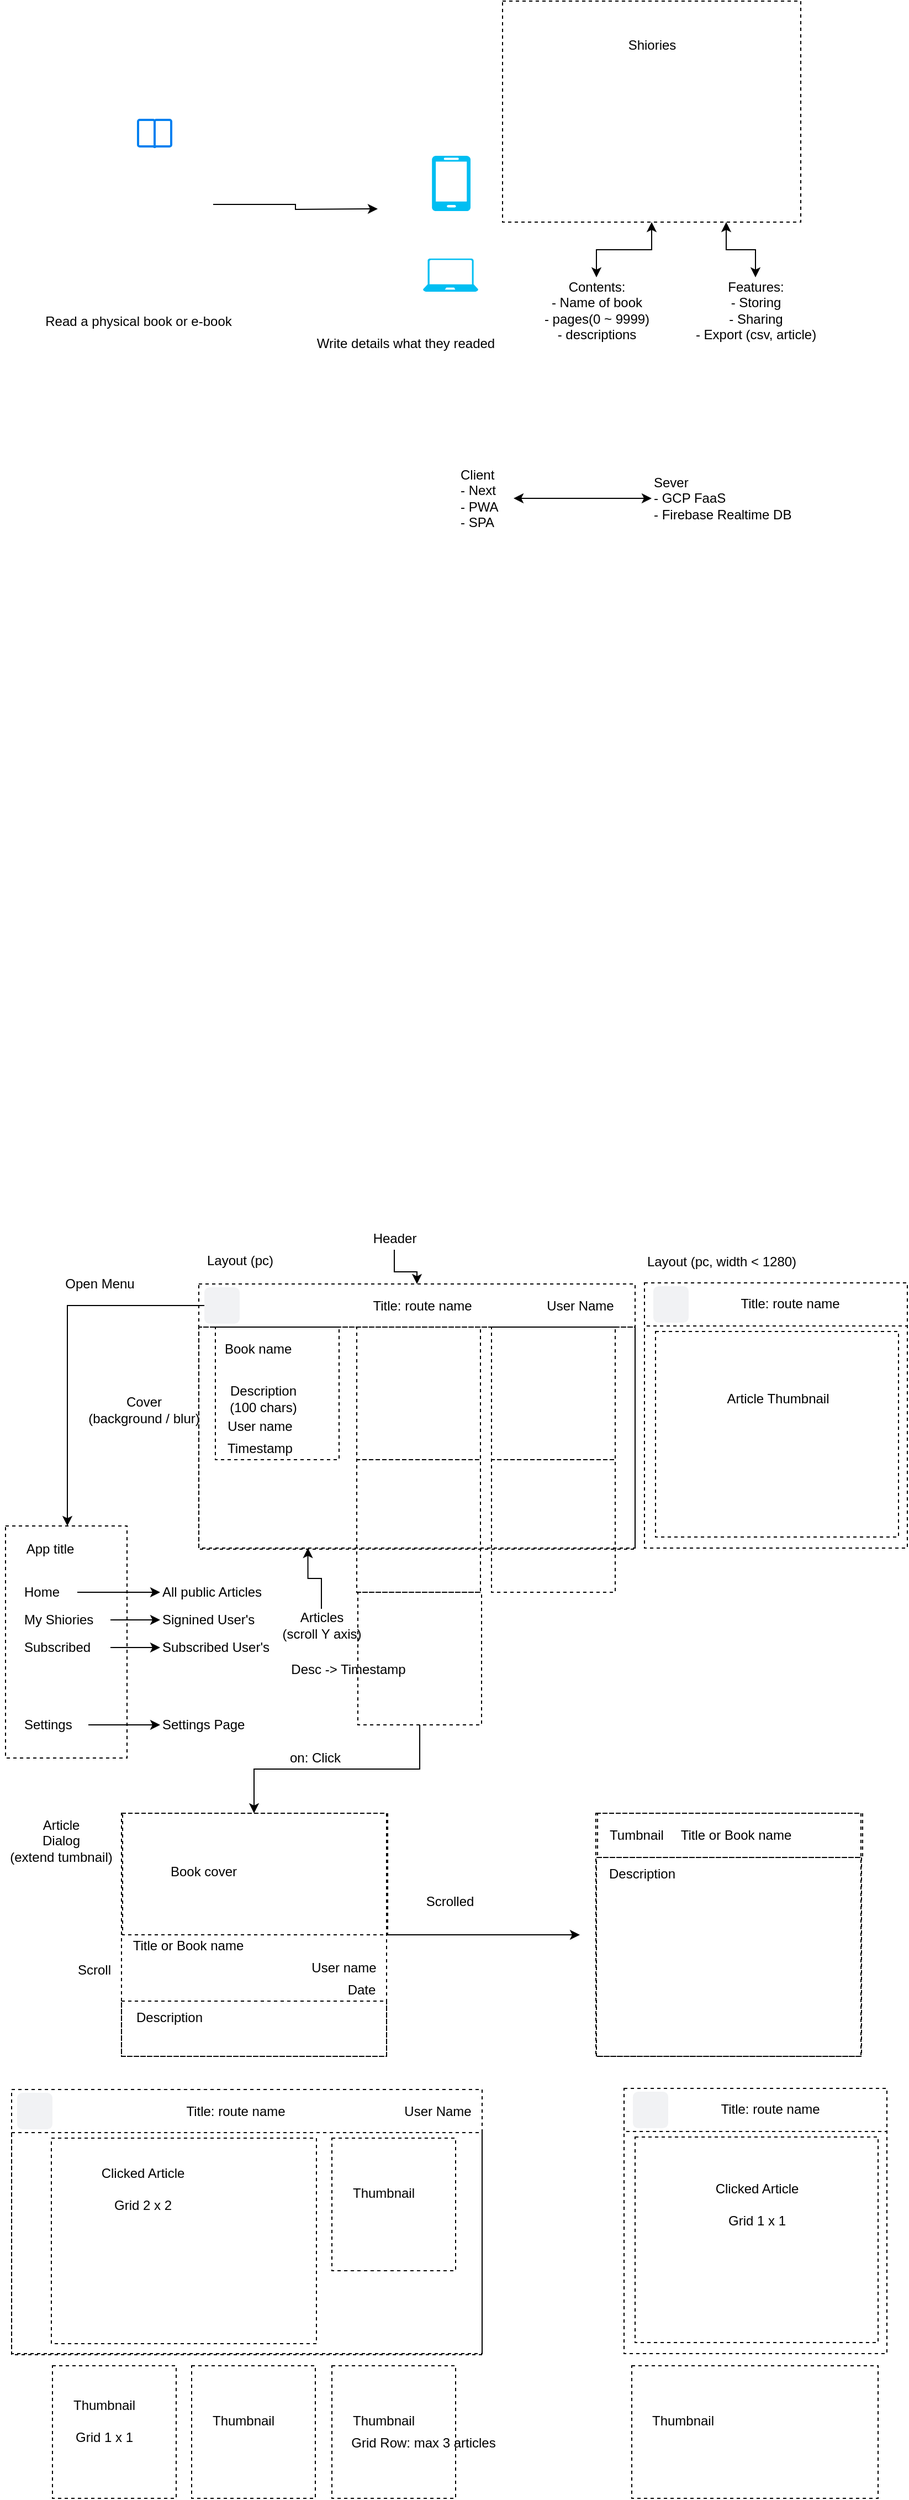 <mxfile version="12.3.9" type="device" pages="1"><diagram id="LQkuxb4kWdOoT01S96DT" name="Page-1"><mxGraphModel dx="988" dy="643" grid="1" gridSize="10" guides="1" tooltips="1" connect="1" arrows="1" fold="1" page="1" pageScale="1" pageWidth="827" pageHeight="1169" math="0" shadow="0"><root><mxCell id="0"/><mxCell id="1" parent="0"/><mxCell id="nf7mSpB3Maf9qHPxzLVQ-12" value="" style="whiteSpace=wrap;html=1;fillColor=none;dashed=1;" vertex="1" parent="1"><mxGeometry x="460" y="70" width="270" height="200" as="geometry"/></mxCell><mxCell id="nf7mSpB3Maf9qHPxzLVQ-4" value="" style="edgeStyle=orthogonalEdgeStyle;rounded=0;orthogonalLoop=1;jettySize=auto;html=1;entryX=-0.008;entryY=0.623;entryDx=0;entryDy=0;entryPerimeter=0;" edge="1" parent="1" source="nf7mSpB3Maf9qHPxzLVQ-1"><mxGeometry relative="1" as="geometry"><mxPoint x="347" y="258" as="targetPoint"/></mxGeometry></mxCell><mxCell id="nf7mSpB3Maf9qHPxzLVQ-1" value="" style="shape=image;html=1;verticalAlign=top;verticalLabelPosition=bottom;labelBackgroundColor=#ffffff;imageAspect=0;aspect=fixed;image=https://cdn4.iconfinder.com/data/icons/stick-figures-in-motion/100/stickfigure_27-128.png" vertex="1" parent="1"><mxGeometry x="70" y="190" width="128" height="128" as="geometry"/></mxCell><mxCell id="nf7mSpB3Maf9qHPxzLVQ-2" value="" style="html=1;verticalLabelPosition=bottom;align=center;labelBackgroundColor=#ffffff;verticalAlign=top;strokeWidth=2;strokeColor=#0080F0;shadow=0;dashed=0;shape=mxgraph.ios7.icons.book;" vertex="1" parent="1"><mxGeometry x="130" y="177.5" width="30" height="25.5" as="geometry"/></mxCell><mxCell id="nf7mSpB3Maf9qHPxzLVQ-6" value="Read a physical book or e-book" style="text;html=1;align=center;verticalAlign=middle;resizable=0;points=[];;autosize=1;" vertex="1" parent="1"><mxGeometry x="40" y="350" width="180" height="20" as="geometry"/></mxCell><mxCell id="nf7mSpB3Maf9qHPxzLVQ-7" value="" style="shape=image;html=1;verticalAlign=top;verticalLabelPosition=bottom;labelBackgroundColor=#ffffff;imageAspect=0;aspect=fixed;image=https://cdn3.iconfinder.com/data/icons/wpzoom-developer-icon-set/500/78-128.png" vertex="1" parent="1"><mxGeometry x="556" y="132" width="78" height="78" as="geometry"/></mxCell><mxCell id="nf7mSpB3Maf9qHPxzLVQ-8" value="" style="verticalLabelPosition=bottom;html=1;verticalAlign=top;align=center;strokeColor=none;fillColor=#00BEF2;shape=mxgraph.azure.mobile;pointerEvents=1;" vertex="1" parent="1"><mxGeometry x="396" y="210" width="35" height="50" as="geometry"/></mxCell><mxCell id="nf7mSpB3Maf9qHPxzLVQ-9" value="" style="verticalLabelPosition=bottom;html=1;verticalAlign=top;align=center;strokeColor=none;fillColor=#00BEF2;shape=mxgraph.azure.laptop;pointerEvents=1;" vertex="1" parent="1"><mxGeometry x="388" y="303" width="50" height="30" as="geometry"/></mxCell><mxCell id="nf7mSpB3Maf9qHPxzLVQ-10" value="Shiories" style="text;html=1;align=center;verticalAlign=middle;resizable=0;points=[];;autosize=1;" vertex="1" parent="1"><mxGeometry x="565" y="100" width="60" height="20" as="geometry"/></mxCell><mxCell id="nf7mSpB3Maf9qHPxzLVQ-11" value="Write details what they readed" style="text;html=1;align=center;verticalAlign=middle;resizable=0;points=[];;autosize=1;" vertex="1" parent="1"><mxGeometry x="282" y="370" width="180" height="20" as="geometry"/></mxCell><mxCell id="nf7mSpB3Maf9qHPxzLVQ-15" value="" style="edgeStyle=orthogonalEdgeStyle;rounded=0;orthogonalLoop=1;jettySize=auto;html=1;startArrow=classic;startFill=1;" edge="1" parent="1" source="nf7mSpB3Maf9qHPxzLVQ-14" target="nf7mSpB3Maf9qHPxzLVQ-12"><mxGeometry relative="1" as="geometry"/></mxCell><mxCell id="nf7mSpB3Maf9qHPxzLVQ-14" value="Contents:&lt;br&gt;- Name of book&lt;br&gt;- pages(0 ~ 9999)&lt;br&gt;- descriptions" style="text;html=1;align=center;verticalAlign=middle;resizable=0;points=[];;autosize=1;" vertex="1" parent="1"><mxGeometry x="490" y="320" width="110" height="60" as="geometry"/></mxCell><mxCell id="nf7mSpB3Maf9qHPxzLVQ-16" value="" style="edgeStyle=orthogonalEdgeStyle;rounded=0;orthogonalLoop=1;jettySize=auto;html=1;startArrow=classic;startFill=1;entryX=0.75;entryY=1;entryDx=0;entryDy=0;" edge="1" parent="1" source="nf7mSpB3Maf9qHPxzLVQ-17" target="nf7mSpB3Maf9qHPxzLVQ-12"><mxGeometry relative="1" as="geometry"><mxPoint x="605" y="280" as="targetPoint"/></mxGeometry></mxCell><mxCell id="nf7mSpB3Maf9qHPxzLVQ-17" value="Features:&lt;br&gt;- Storing&lt;br&gt;- Sharing&lt;br&gt;- Export (csv, article)" style="text;html=1;align=center;verticalAlign=middle;resizable=0;points=[];;autosize=1;" vertex="1" parent="1"><mxGeometry x="629" y="320" width="120" height="60" as="geometry"/></mxCell><mxCell id="nf7mSpB3Maf9qHPxzLVQ-20" value="" style="edgeStyle=orthogonalEdgeStyle;rounded=0;orthogonalLoop=1;jettySize=auto;html=1;startArrow=classic;startFill=1;" edge="1" parent="1" source="nf7mSpB3Maf9qHPxzLVQ-18" target="nf7mSpB3Maf9qHPxzLVQ-19"><mxGeometry relative="1" as="geometry"/></mxCell><mxCell id="nf7mSpB3Maf9qHPxzLVQ-18" value="Client&lt;br&gt;- Next&lt;br&gt;- PWA&lt;br&gt;- SPA" style="text;html=1;align=left;verticalAlign=middle;resizable=0;points=[];;autosize=1;" vertex="1" parent="1"><mxGeometry x="420" y="490" width="50" height="60" as="geometry"/></mxCell><mxCell id="nf7mSpB3Maf9qHPxzLVQ-19" value="Sever&lt;br&gt;- GCP FaaS&lt;br&gt;- Firebase Realtime DB" style="text;html=1;align=left;verticalAlign=middle;resizable=0;points=[];;autosize=1;" vertex="1" parent="1"><mxGeometry x="595" y="495" width="140" height="50" as="geometry"/></mxCell><mxCell id="nf7mSpB3Maf9qHPxzLVQ-21" value="" style="whiteSpace=wrap;html=1;dashed=1;fillColor=none;align=left;" vertex="1" parent="1"><mxGeometry x="185" y="1231" width="395" height="240" as="geometry"/></mxCell><mxCell id="nf7mSpB3Maf9qHPxzLVQ-22" value="Layout (pc)" style="text;html=1;align=center;verticalAlign=middle;resizable=0;points=[];;autosize=1;" vertex="1" parent="1"><mxGeometry x="182" y="1200" width="80" height="20" as="geometry"/></mxCell><mxCell id="nf7mSpB3Maf9qHPxzLVQ-25" value="" style="whiteSpace=wrap;html=1;dashed=1;fillColor=none;align=left;" vertex="1" parent="1"><mxGeometry x="185" y="1231" width="395" height="39" as="geometry"/></mxCell><mxCell id="nf7mSpB3Maf9qHPxzLVQ-28" value="" style="edgeStyle=orthogonalEdgeStyle;rounded=0;orthogonalLoop=1;jettySize=auto;html=1;startArrow=none;startFill=0;" edge="1" parent="1" source="nf7mSpB3Maf9qHPxzLVQ-26" target="nf7mSpB3Maf9qHPxzLVQ-25"><mxGeometry relative="1" as="geometry"/></mxCell><mxCell id="nf7mSpB3Maf9qHPxzLVQ-26" value="Header" style="text;html=1;align=center;verticalAlign=middle;resizable=0;points=[];;autosize=1;" vertex="1" parent="1"><mxGeometry x="337" y="1180" width="50" height="20" as="geometry"/></mxCell><mxCell id="nf7mSpB3Maf9qHPxzLVQ-27" value="" style="whiteSpace=wrap;html=1;dashed=1;fillColor=none;align=left;" vertex="1" parent="1"><mxGeometry x="185" y="1270" width="395" height="200" as="geometry"/></mxCell><mxCell id="nf7mSpB3Maf9qHPxzLVQ-31" value="" style="edgeStyle=orthogonalEdgeStyle;rounded=0;orthogonalLoop=1;jettySize=auto;html=1;startArrow=none;startFill=0;entryX=0.25;entryY=1;entryDx=0;entryDy=0;" edge="1" parent="1" source="nf7mSpB3Maf9qHPxzLVQ-29" target="nf7mSpB3Maf9qHPxzLVQ-27"><mxGeometry relative="1" as="geometry"><mxPoint x="290" y="1520" as="targetPoint"/></mxGeometry></mxCell><mxCell id="nf7mSpB3Maf9qHPxzLVQ-29" value="Articles&lt;br&gt;(scroll Y axis)" style="text;html=1;align=center;verticalAlign=middle;resizable=0;points=[];;autosize=1;" vertex="1" parent="1"><mxGeometry x="251" y="1525" width="90" height="30" as="geometry"/></mxCell><mxCell id="nf7mSpB3Maf9qHPxzLVQ-32" value="" style="whiteSpace=wrap;html=1;dashed=1;fillColor=none;align=left;" vertex="1" parent="1"><mxGeometry x="200" y="1270" width="112" height="120" as="geometry"/></mxCell><mxCell id="nf7mSpB3Maf9qHPxzLVQ-41" value="" style="edgeStyle=orthogonalEdgeStyle;rounded=0;orthogonalLoop=1;jettySize=auto;html=1;startArrow=none;startFill=0;" edge="1" parent="1" source="nf7mSpB3Maf9qHPxzLVQ-34" target="nf7mSpB3Maf9qHPxzLVQ-40"><mxGeometry relative="1" as="geometry"/></mxCell><mxCell id="nf7mSpB3Maf9qHPxzLVQ-34" value="" style="whiteSpace=wrap;html=1;dashed=1;fillColor=none;align=left;" vertex="1" parent="1"><mxGeometry x="329" y="1510" width="112" height="120" as="geometry"/></mxCell><mxCell id="nf7mSpB3Maf9qHPxzLVQ-101" value="" style="edgeStyle=orthogonalEdgeStyle;rounded=0;orthogonalLoop=1;jettySize=auto;html=1;startArrow=none;startFill=0;" edge="1" parent="1" source="nf7mSpB3Maf9qHPxzLVQ-40"><mxGeometry relative="1" as="geometry"><mxPoint x="530" y="1820" as="targetPoint"/></mxGeometry></mxCell><mxCell id="nf7mSpB3Maf9qHPxzLVQ-40" value="" style="whiteSpace=wrap;html=1;dashed=1;fillColor=none;align=left;" vertex="1" parent="1"><mxGeometry x="115" y="1710" width="240" height="220" as="geometry"/></mxCell><mxCell id="nf7mSpB3Maf9qHPxzLVQ-35" value="" style="whiteSpace=wrap;html=1;dashed=1;fillColor=none;align=left;" vertex="1" parent="1"><mxGeometry x="328" y="1270" width="112" height="120" as="geometry"/></mxCell><mxCell id="nf7mSpB3Maf9qHPxzLVQ-36" value="" style="whiteSpace=wrap;html=1;dashed=1;fillColor=none;align=left;" vertex="1" parent="1"><mxGeometry x="328" y="1390" width="112" height="120" as="geometry"/></mxCell><mxCell id="nf7mSpB3Maf9qHPxzLVQ-37" value="" style="whiteSpace=wrap;html=1;dashed=1;fillColor=none;align=left;" vertex="1" parent="1"><mxGeometry x="450" y="1270" width="112" height="120" as="geometry"/></mxCell><mxCell id="nf7mSpB3Maf9qHPxzLVQ-38" value="" style="whiteSpace=wrap;html=1;dashed=1;fillColor=none;align=left;" vertex="1" parent="1"><mxGeometry x="450" y="1390" width="112" height="120" as="geometry"/></mxCell><mxCell id="nf7mSpB3Maf9qHPxzLVQ-42" value="on: Click" style="text;html=1;align=center;verticalAlign=middle;resizable=0;points=[];;autosize=1;" vertex="1" parent="1"><mxGeometry x="260" y="1650" width="60" height="20" as="geometry"/></mxCell><mxCell id="nf7mSpB3Maf9qHPxzLVQ-43" value="Article&lt;br&gt;Dialog&lt;br&gt;(extend tumbnail)" style="text;html=1;align=center;verticalAlign=middle;resizable=0;points=[];;autosize=1;" vertex="1" parent="1"><mxGeometry x="5" y="1710" width="110" height="50" as="geometry"/></mxCell><mxCell id="nf7mSpB3Maf9qHPxzLVQ-44" value="Book name&amp;nbsp;" style="text;html=1;align=center;verticalAlign=middle;resizable=0;points=[];;autosize=1;" vertex="1" parent="1"><mxGeometry x="200" y="1280" width="80" height="20" as="geometry"/></mxCell><mxCell id="nf7mSpB3Maf9qHPxzLVQ-45" value="Cover&lt;br&gt;(background / blur)" style="text;html=1;align=center;verticalAlign=middle;resizable=0;points=[];;autosize=1;" vertex="1" parent="1"><mxGeometry x="75" y="1330" width="120" height="30" as="geometry"/></mxCell><mxCell id="nf7mSpB3Maf9qHPxzLVQ-46" value="User name" style="text;html=1;align=center;verticalAlign=middle;resizable=0;points=[];;autosize=1;" vertex="1" parent="1"><mxGeometry x="205" y="1350" width="70" height="20" as="geometry"/></mxCell><mxCell id="nf7mSpB3Maf9qHPxzLVQ-48" value="Timestamp" style="text;html=1;align=center;verticalAlign=middle;resizable=0;points=[];;autosize=1;" vertex="1" parent="1"><mxGeometry x="205" y="1370" width="70" height="20" as="geometry"/></mxCell><mxCell id="nf7mSpB3Maf9qHPxzLVQ-49" value="Desc -&amp;gt; Timestamp" style="text;html=1;align=center;verticalAlign=middle;resizable=0;points=[];;autosize=1;" vertex="1" parent="1"><mxGeometry x="260" y="1570" width="120" height="20" as="geometry"/></mxCell><mxCell id="nf7mSpB3Maf9qHPxzLVQ-51" value="Description&lt;br&gt;(100 chars)" style="text;html=1;align=center;verticalAlign=middle;resizable=0;points=[];;autosize=1;" vertex="1" parent="1"><mxGeometry x="203" y="1320" width="80" height="30" as="geometry"/></mxCell><mxCell id="nf7mSpB3Maf9qHPxzLVQ-53" value="" style="whiteSpace=wrap;html=1;dashed=1;fillColor=none;align=left;" vertex="1" parent="1"><mxGeometry x="116" y="1710" width="240" height="110" as="geometry"/></mxCell><mxCell id="nf7mSpB3Maf9qHPxzLVQ-54" value="Title or Book name" style="text;html=1;align=center;verticalAlign=middle;resizable=0;points=[];;autosize=1;" vertex="1" parent="1"><mxGeometry x="115" y="1820" width="120" height="20" as="geometry"/></mxCell><mxCell id="nf7mSpB3Maf9qHPxzLVQ-68" value="" style="group" vertex="1" connectable="0" parent="1"><mxGeometry x="190" y="1234" width="32" height="33" as="geometry"/></mxCell><mxCell id="nf7mSpB3Maf9qHPxzLVQ-62" value="" style="rounded=1;align=left;fillColor=#F1F2F4;strokeColor=none;html=1;fontColor=#596780;fontSize=12;spacingLeft=26;dashed=1;" vertex="1" parent="nf7mSpB3Maf9qHPxzLVQ-68"><mxGeometry width="32" height="33" as="geometry"/></mxCell><mxCell id="nf7mSpB3Maf9qHPxzLVQ-65" value="" style="shape=image;html=1;verticalAlign=top;verticalLabelPosition=bottom;labelBackgroundColor=#ffffff;imageAspect=0;aspect=fixed;image=https://cdn0.iconfinder.com/data/icons/heroicons-ui/24/icon-menu-128.png;dashed=1;fillColor=none;align=left;" vertex="1" parent="nf7mSpB3Maf9qHPxzLVQ-68"><mxGeometry x="2.5" y="3" width="27" height="27" as="geometry"/></mxCell><mxCell id="nf7mSpB3Maf9qHPxzLVQ-69" value="User Name" style="text;html=1;align=center;verticalAlign=middle;resizable=0;points=[];;autosize=1;" vertex="1" parent="1"><mxGeometry x="490" y="1240.5" width="80" height="20" as="geometry"/></mxCell><mxCell id="nf7mSpB3Maf9qHPxzLVQ-71" value="Title: route name" style="text;html=1;align=center;verticalAlign=middle;resizable=0;points=[];;autosize=1;" vertex="1" parent="1"><mxGeometry x="332" y="1240.5" width="110" height="20" as="geometry"/></mxCell><mxCell id="nf7mSpB3Maf9qHPxzLVQ-73" value="Open Menu" style="text;html=1;align=center;verticalAlign=middle;resizable=0;points=[];;autosize=1;" vertex="1" parent="1"><mxGeometry x="55" y="1221" width="80" height="20" as="geometry"/></mxCell><mxCell id="nf7mSpB3Maf9qHPxzLVQ-77" value="" style="whiteSpace=wrap;html=1;dashed=1;fillColor=none;align=left;" vertex="1" parent="1"><mxGeometry x="10" y="1450" width="110" height="210" as="geometry"/></mxCell><mxCell id="nf7mSpB3Maf9qHPxzLVQ-78" value="" style="edgeStyle=orthogonalEdgeStyle;rounded=0;orthogonalLoop=1;jettySize=auto;html=1;startArrow=none;startFill=0;exitX=0;exitY=0.5;exitDx=0;exitDy=0;" edge="1" parent="1" source="nf7mSpB3Maf9qHPxzLVQ-62" target="nf7mSpB3Maf9qHPxzLVQ-77"><mxGeometry relative="1" as="geometry"><mxPoint x="122" y="1260.333" as="sourcePoint"/><mxPoint x="190.333" y="1230" as="targetPoint"/><Array as="points"><mxPoint x="66" y="1250"/></Array></mxGeometry></mxCell><mxCell id="nf7mSpB3Maf9qHPxzLVQ-79" value="App title" style="text;html=1;align=center;verticalAlign=middle;resizable=0;points=[];;autosize=1;" vertex="1" parent="1"><mxGeometry x="20" y="1461" width="60" height="20" as="geometry"/></mxCell><mxCell id="nf7mSpB3Maf9qHPxzLVQ-113" value="" style="edgeStyle=orthogonalEdgeStyle;rounded=0;orthogonalLoop=1;jettySize=auto;html=1;startArrow=none;startFill=0;" edge="1" parent="1" source="nf7mSpB3Maf9qHPxzLVQ-80" target="nf7mSpB3Maf9qHPxzLVQ-112"><mxGeometry relative="1" as="geometry"/></mxCell><mxCell id="nf7mSpB3Maf9qHPxzLVQ-80" value="Home" style="text;html=1;align=left;verticalAlign=middle;resizable=0;points=[];;autosize=1;" vertex="1" parent="1"><mxGeometry x="25" y="1500" width="50" height="20" as="geometry"/></mxCell><mxCell id="nf7mSpB3Maf9qHPxzLVQ-112" value="All public Articles" style="text;html=1;align=left;verticalAlign=middle;resizable=0;points=[];;autosize=1;" vertex="1" parent="1"><mxGeometry x="150" y="1500" width="110" height="20" as="geometry"/></mxCell><mxCell id="nf7mSpB3Maf9qHPxzLVQ-84" value="Book cover" style="text;html=1;align=center;verticalAlign=middle;resizable=0;points=[];;autosize=1;" vertex="1" parent="1"><mxGeometry x="149" y="1753" width="80" height="20" as="geometry"/></mxCell><mxCell id="nf7mSpB3Maf9qHPxzLVQ-85" value="User name" style="text;html=1;align=center;verticalAlign=middle;resizable=0;points=[];;autosize=1;" vertex="1" parent="1"><mxGeometry x="281" y="1840" width="70" height="20" as="geometry"/></mxCell><mxCell id="nf7mSpB3Maf9qHPxzLVQ-86" value="Date" style="text;html=1;align=center;verticalAlign=middle;resizable=0;points=[];;autosize=1;" vertex="1" parent="1"><mxGeometry x="312" y="1860" width="40" height="20" as="geometry"/></mxCell><mxCell id="nf7mSpB3Maf9qHPxzLVQ-88" value="" style="whiteSpace=wrap;html=1;dashed=1;fillColor=none;align=left;" vertex="1" parent="1"><mxGeometry x="115" y="1880" width="240" height="50" as="geometry"/></mxCell><mxCell id="nf7mSpB3Maf9qHPxzLVQ-89" value="Scroll" style="text;html=1;align=center;verticalAlign=middle;resizable=0;points=[];;autosize=1;" vertex="1" parent="1"><mxGeometry x="65" y="1842" width="50" height="20" as="geometry"/></mxCell><mxCell id="nf7mSpB3Maf9qHPxzLVQ-90" value="Description" style="text;html=1;align=center;verticalAlign=middle;resizable=0;points=[];;autosize=1;" vertex="1" parent="1"><mxGeometry x="118" y="1885" width="80" height="20" as="geometry"/></mxCell><mxCell id="nf7mSpB3Maf9qHPxzLVQ-91" value="" style="whiteSpace=wrap;html=1;dashed=1;fillColor=none;align=left;" vertex="1" parent="1"><mxGeometry x="544.5" y="1710" width="240" height="220" as="geometry"/></mxCell><mxCell id="nf7mSpB3Maf9qHPxzLVQ-92" value="" style="whiteSpace=wrap;html=1;dashed=1;fillColor=none;align=left;" vertex="1" parent="1"><mxGeometry x="546" y="1710" width="240" height="40" as="geometry"/></mxCell><mxCell id="nf7mSpB3Maf9qHPxzLVQ-93" value="Title or Book name" style="text;html=1;align=center;verticalAlign=middle;resizable=0;points=[];;autosize=1;" vertex="1" parent="1"><mxGeometry x="611" y="1720" width="120" height="20" as="geometry"/></mxCell><mxCell id="nf7mSpB3Maf9qHPxzLVQ-94" value="Tumbnail" style="text;html=1;align=center;verticalAlign=middle;resizable=0;points=[];;autosize=1;" vertex="1" parent="1"><mxGeometry x="551" y="1720" width="60" height="20" as="geometry"/></mxCell><mxCell id="nf7mSpB3Maf9qHPxzLVQ-97" value="" style="whiteSpace=wrap;html=1;dashed=1;fillColor=none;align=left;" vertex="1" parent="1"><mxGeometry x="545" y="1750" width="240" height="180" as="geometry"/></mxCell><mxCell id="nf7mSpB3Maf9qHPxzLVQ-98" value="Description" style="text;html=1;align=center;verticalAlign=middle;resizable=0;points=[];;autosize=1;" vertex="1" parent="1"><mxGeometry x="546" y="1755" width="80" height="20" as="geometry"/></mxCell><mxCell id="nf7mSpB3Maf9qHPxzLVQ-99" value="Scrolled" style="text;html=1;align=center;verticalAlign=middle;resizable=0;points=[];;autosize=1;" vertex="1" parent="1"><mxGeometry x="382" y="1780" width="60" height="20" as="geometry"/></mxCell><mxCell id="nf7mSpB3Maf9qHPxzLVQ-102" value="" style="shape=image;html=1;verticalAlign=top;verticalLabelPosition=bottom;labelBackgroundColor=#ffffff;imageAspect=0;aspect=fixed;image=https://cdn3.iconfinder.com/data/icons/eightyshades/512/18_Close-128.png;dashed=1;fillColor=none;align=left;" vertex="1" parent="1"><mxGeometry x="327" y="1712" width="28" height="28" as="geometry"/></mxCell><mxCell id="nf7mSpB3Maf9qHPxzLVQ-103" value="" style="shape=image;html=1;verticalAlign=top;verticalLabelPosition=bottom;labelBackgroundColor=#ffffff;imageAspect=0;aspect=fixed;image=https://cdn3.iconfinder.com/data/icons/eightyshades/512/18_Close-128.png;dashed=1;fillColor=none;align=left;" vertex="1" parent="1"><mxGeometry x="756.5" y="1712" width="28" height="28" as="geometry"/></mxCell><mxCell id="nf7mSpB3Maf9qHPxzLVQ-117" value="" style="edgeStyle=orthogonalEdgeStyle;rounded=0;orthogonalLoop=1;jettySize=auto;html=1;startArrow=none;startFill=0;" edge="1" parent="1" source="nf7mSpB3Maf9qHPxzLVQ-104" target="nf7mSpB3Maf9qHPxzLVQ-116"><mxGeometry relative="1" as="geometry"/></mxCell><mxCell id="nf7mSpB3Maf9qHPxzLVQ-104" value="Subscribed" style="text;html=1;align=left;verticalAlign=middle;resizable=0;points=[];;autosize=1;" vertex="1" parent="1"><mxGeometry x="25" y="1550" width="80" height="20" as="geometry"/></mxCell><mxCell id="nf7mSpB3Maf9qHPxzLVQ-116" value="Subscribed User's" style="text;html=1;align=left;verticalAlign=middle;resizable=0;points=[];;autosize=1;" vertex="1" parent="1"><mxGeometry x="150" y="1550" width="110" height="20" as="geometry"/></mxCell><mxCell id="nf7mSpB3Maf9qHPxzLVQ-115" value="" style="edgeStyle=orthogonalEdgeStyle;rounded=0;orthogonalLoop=1;jettySize=auto;html=1;startArrow=none;startFill=0;" edge="1" parent="1" source="nf7mSpB3Maf9qHPxzLVQ-106" target="nf7mSpB3Maf9qHPxzLVQ-114"><mxGeometry relative="1" as="geometry"/></mxCell><mxCell id="nf7mSpB3Maf9qHPxzLVQ-106" value="My Shiories" style="text;html=1;align=left;verticalAlign=middle;resizable=0;points=[];;autosize=1;" vertex="1" parent="1"><mxGeometry x="25" y="1525" width="80" height="20" as="geometry"/></mxCell><mxCell id="nf7mSpB3Maf9qHPxzLVQ-114" value="Signined User's" style="text;html=1;align=left;verticalAlign=middle;resizable=0;points=[];;autosize=1;" vertex="1" parent="1"><mxGeometry x="150" y="1525" width="100" height="20" as="geometry"/></mxCell><mxCell id="nf7mSpB3Maf9qHPxzLVQ-109" value="" style="shape=image;html=1;verticalAlign=top;verticalLabelPosition=bottom;labelBackgroundColor=#ffffff;imageAspect=0;aspect=fixed;image=https://cdn0.iconfinder.com/data/icons/heroicons-ui/24/icon-search-128.png;dashed=1;fillColor=none;align=left;" vertex="1" parent="1"><mxGeometry x="457" y="1240.5" width="26" height="26" as="geometry"/></mxCell><mxCell id="nf7mSpB3Maf9qHPxzLVQ-121" value="" style="edgeStyle=orthogonalEdgeStyle;rounded=0;orthogonalLoop=1;jettySize=auto;html=1;startArrow=none;startFill=0;" edge="1" parent="1" source="nf7mSpB3Maf9qHPxzLVQ-110" target="nf7mSpB3Maf9qHPxzLVQ-120"><mxGeometry relative="1" as="geometry"/></mxCell><mxCell id="nf7mSpB3Maf9qHPxzLVQ-110" value="Settings" style="text;html=1;align=left;verticalAlign=middle;resizable=0;points=[];;autosize=1;" vertex="1" parent="1"><mxGeometry x="25" y="1620" width="60" height="20" as="geometry"/></mxCell><mxCell id="nf7mSpB3Maf9qHPxzLVQ-120" value="Settings Page" style="text;html=1;align=left;verticalAlign=middle;resizable=0;points=[];;autosize=1;" vertex="1" parent="1"><mxGeometry x="150" y="1620" width="90" height="20" as="geometry"/></mxCell><mxCell id="nf7mSpB3Maf9qHPxzLVQ-122" value="" style="whiteSpace=wrap;html=1;dashed=1;fillColor=none;align=left;" vertex="1" parent="1"><mxGeometry x="15.5" y="1960" width="426" height="240" as="geometry"/></mxCell><mxCell id="nf7mSpB3Maf9qHPxzLVQ-123" value="" style="whiteSpace=wrap;html=1;dashed=1;fillColor=none;align=left;" vertex="1" parent="1"><mxGeometry x="15.5" y="1960" width="426" height="39" as="geometry"/></mxCell><mxCell id="nf7mSpB3Maf9qHPxzLVQ-124" value="" style="whiteSpace=wrap;html=1;dashed=1;fillColor=none;align=left;" vertex="1" parent="1"><mxGeometry x="15.5" y="1999" width="426" height="200" as="geometry"/></mxCell><mxCell id="nf7mSpB3Maf9qHPxzLVQ-125" value="" style="whiteSpace=wrap;html=1;dashed=1;fillColor=none;align=left;" vertex="1" parent="1"><mxGeometry x="52.5" y="2210" width="112" height="120" as="geometry"/></mxCell><mxCell id="nf7mSpB3Maf9qHPxzLVQ-126" value="" style="whiteSpace=wrap;html=1;dashed=1;fillColor=none;align=left;" vertex="1" parent="1"><mxGeometry x="51.5" y="2004" width="240" height="186" as="geometry"/></mxCell><mxCell id="nf7mSpB3Maf9qHPxzLVQ-132" value="" style="group" vertex="1" connectable="0" parent="1"><mxGeometry x="20.5" y="1963" width="32" height="33" as="geometry"/></mxCell><mxCell id="nf7mSpB3Maf9qHPxzLVQ-133" value="" style="rounded=1;align=left;fillColor=#F1F2F4;strokeColor=none;html=1;fontColor=#596780;fontSize=12;spacingLeft=26;dashed=1;" vertex="1" parent="nf7mSpB3Maf9qHPxzLVQ-132"><mxGeometry width="32" height="33" as="geometry"/></mxCell><mxCell id="nf7mSpB3Maf9qHPxzLVQ-134" value="" style="shape=image;html=1;verticalAlign=top;verticalLabelPosition=bottom;labelBackgroundColor=#ffffff;imageAspect=0;aspect=fixed;image=https://cdn0.iconfinder.com/data/icons/heroicons-ui/24/icon-menu-128.png;dashed=1;fillColor=none;align=left;" vertex="1" parent="nf7mSpB3Maf9qHPxzLVQ-132"><mxGeometry x="2.5" y="3" width="27" height="27" as="geometry"/></mxCell><mxCell id="nf7mSpB3Maf9qHPxzLVQ-135" value="User Name" style="text;html=1;align=center;verticalAlign=middle;resizable=0;points=[];;autosize=1;" vertex="1" parent="1"><mxGeometry x="360.5" y="1969.5" width="80" height="20" as="geometry"/></mxCell><mxCell id="nf7mSpB3Maf9qHPxzLVQ-136" value="Title: route name" style="text;html=1;align=center;verticalAlign=middle;resizable=0;points=[];;autosize=1;" vertex="1" parent="1"><mxGeometry x="162.5" y="1969.5" width="110" height="20" as="geometry"/></mxCell><mxCell id="nf7mSpB3Maf9qHPxzLVQ-137" value="" style="shape=image;html=1;verticalAlign=top;verticalLabelPosition=bottom;labelBackgroundColor=#ffffff;imageAspect=0;aspect=fixed;image=https://cdn0.iconfinder.com/data/icons/heroicons-ui/24/icon-search-128.png;dashed=1;fillColor=none;align=left;" vertex="1" parent="1"><mxGeometry x="327.5" y="1969.5" width="26" height="26" as="geometry"/></mxCell><mxCell id="nf7mSpB3Maf9qHPxzLVQ-138" value="Thumbnail&lt;br&gt;&lt;br&gt;Grid 1 x 1" style="text;html=1;align=center;verticalAlign=middle;resizable=0;points=[];;autosize=1;" vertex="1" parent="1"><mxGeometry x="63.5" y="2235" width="70" height="50" as="geometry"/></mxCell><mxCell id="nf7mSpB3Maf9qHPxzLVQ-139" value="" style="whiteSpace=wrap;html=1;dashed=1;fillColor=none;align=left;" vertex="1" parent="1"><mxGeometry x="178.5" y="2210" width="112" height="120" as="geometry"/></mxCell><mxCell id="nf7mSpB3Maf9qHPxzLVQ-140" value="Thumbnail" style="text;html=1;align=center;verticalAlign=middle;resizable=0;points=[];;autosize=1;" vertex="1" parent="1"><mxGeometry x="189.5" y="2250" width="70" height="20" as="geometry"/></mxCell><mxCell id="nf7mSpB3Maf9qHPxzLVQ-141" value="" style="whiteSpace=wrap;html=1;dashed=1;fillColor=none;align=left;" vertex="1" parent="1"><mxGeometry x="305.5" y="2004" width="112" height="120" as="geometry"/></mxCell><mxCell id="nf7mSpB3Maf9qHPxzLVQ-142" value="Thumbnail" style="text;html=1;align=center;verticalAlign=middle;resizable=0;points=[];;autosize=1;" vertex="1" parent="1"><mxGeometry x="316.5" y="2044" width="70" height="20" as="geometry"/></mxCell><mxCell id="nf7mSpB3Maf9qHPxzLVQ-143" value="Clicked Article&lt;br&gt;&lt;br&gt;Grid 2 x 2" style="text;html=1;align=center;verticalAlign=middle;resizable=0;points=[];;autosize=1;" vertex="1" parent="1"><mxGeometry x="88.5" y="2025" width="90" height="50" as="geometry"/></mxCell><mxCell id="nf7mSpB3Maf9qHPxzLVQ-144" value="" style="whiteSpace=wrap;html=1;dashed=1;fillColor=none;align=left;" vertex="1" parent="1"><mxGeometry x="305.5" y="2210" width="112" height="120" as="geometry"/></mxCell><mxCell id="nf7mSpB3Maf9qHPxzLVQ-145" value="Thumbnail" style="text;html=1;align=center;verticalAlign=middle;resizable=0;points=[];;autosize=1;" vertex="1" parent="1"><mxGeometry x="316.5" y="2250" width="70" height="20" as="geometry"/></mxCell><mxCell id="nf7mSpB3Maf9qHPxzLVQ-146" value="Grid Row: max 3 articles" style="text;html=1;align=center;verticalAlign=middle;resizable=0;points=[];;autosize=1;" vertex="1" parent="1"><mxGeometry x="313" y="2270" width="150" height="20" as="geometry"/></mxCell><mxCell id="nf7mSpB3Maf9qHPxzLVQ-147" value="" style="whiteSpace=wrap;html=1;dashed=1;fillColor=none;align=left;" vertex="1" parent="1"><mxGeometry x="570" y="1959" width="238" height="240" as="geometry"/></mxCell><mxCell id="nf7mSpB3Maf9qHPxzLVQ-148" value="" style="whiteSpace=wrap;html=1;dashed=1;fillColor=none;align=left;" vertex="1" parent="1"><mxGeometry x="570" y="1959" width="238" height="39" as="geometry"/></mxCell><mxCell id="nf7mSpB3Maf9qHPxzLVQ-150" value="" style="whiteSpace=wrap;html=1;dashed=1;fillColor=none;align=left;" vertex="1" parent="1"><mxGeometry x="580" y="2003" width="220" height="186" as="geometry"/></mxCell><mxCell id="nf7mSpB3Maf9qHPxzLVQ-151" value="" style="group" vertex="1" connectable="0" parent="1"><mxGeometry x="578" y="1962" width="32" height="33" as="geometry"/></mxCell><mxCell id="nf7mSpB3Maf9qHPxzLVQ-152" value="" style="rounded=1;align=left;fillColor=#F1F2F4;strokeColor=none;html=1;fontColor=#596780;fontSize=12;spacingLeft=26;dashed=1;" vertex="1" parent="nf7mSpB3Maf9qHPxzLVQ-151"><mxGeometry width="32" height="33" as="geometry"/></mxCell><mxCell id="nf7mSpB3Maf9qHPxzLVQ-153" value="" style="shape=image;html=1;verticalAlign=top;verticalLabelPosition=bottom;labelBackgroundColor=#ffffff;imageAspect=0;aspect=fixed;image=https://cdn0.iconfinder.com/data/icons/heroicons-ui/24/icon-menu-128.png;dashed=1;fillColor=none;align=left;" vertex="1" parent="nf7mSpB3Maf9qHPxzLVQ-151"><mxGeometry x="2.5" y="3" width="27" height="27" as="geometry"/></mxCell><mxCell id="nf7mSpB3Maf9qHPxzLVQ-155" value="Title: route name" style="text;html=1;align=center;verticalAlign=middle;resizable=0;points=[];;autosize=1;" vertex="1" parent="1"><mxGeometry x="646.5" y="1968" width="110" height="20" as="geometry"/></mxCell><mxCell id="nf7mSpB3Maf9qHPxzLVQ-156" value="" style="shape=image;html=1;verticalAlign=top;verticalLabelPosition=bottom;labelBackgroundColor=#ffffff;imageAspect=0;aspect=fixed;image=https://cdn0.iconfinder.com/data/icons/heroicons-ui/24/icon-search-128.png;dashed=1;fillColor=none;align=left;" vertex="1" parent="1"><mxGeometry x="773" y="1965" width="26" height="26" as="geometry"/></mxCell><mxCell id="nf7mSpB3Maf9qHPxzLVQ-157" value="" style="whiteSpace=wrap;html=1;dashed=1;fillColor=none;align=left;" vertex="1" parent="1"><mxGeometry x="577" y="2210" width="223" height="120" as="geometry"/></mxCell><mxCell id="nf7mSpB3Maf9qHPxzLVQ-158" value="Thumbnail" style="text;html=1;align=center;verticalAlign=middle;resizable=0;points=[];;autosize=1;" vertex="1" parent="1"><mxGeometry x="588" y="2250" width="70" height="20" as="geometry"/></mxCell><mxCell id="nf7mSpB3Maf9qHPxzLVQ-159" value="Clicked Article&lt;br&gt;&lt;br&gt;Grid 1 x 1" style="text;html=1;align=center;verticalAlign=middle;resizable=0;points=[];;autosize=1;" vertex="1" parent="1"><mxGeometry x="645" y="2039" width="90" height="50" as="geometry"/></mxCell><mxCell id="nf7mSpB3Maf9qHPxzLVQ-163" value="" style="whiteSpace=wrap;html=1;dashed=1;fillColor=none;align=left;" vertex="1" parent="1"><mxGeometry x="588.5" y="1230" width="238" height="240" as="geometry"/></mxCell><mxCell id="nf7mSpB3Maf9qHPxzLVQ-164" value="" style="whiteSpace=wrap;html=1;dashed=1;fillColor=none;align=left;" vertex="1" parent="1"><mxGeometry x="588.5" y="1230" width="238" height="39" as="geometry"/></mxCell><mxCell id="nf7mSpB3Maf9qHPxzLVQ-165" value="" style="whiteSpace=wrap;html=1;dashed=1;fillColor=none;align=left;" vertex="1" parent="1"><mxGeometry x="598.5" y="1274" width="220" height="186" as="geometry"/></mxCell><mxCell id="nf7mSpB3Maf9qHPxzLVQ-166" value="" style="group" vertex="1" connectable="0" parent="1"><mxGeometry x="596.5" y="1233" width="32" height="33" as="geometry"/></mxCell><mxCell id="nf7mSpB3Maf9qHPxzLVQ-167" value="" style="rounded=1;align=left;fillColor=#F1F2F4;strokeColor=none;html=1;fontColor=#596780;fontSize=12;spacingLeft=26;dashed=1;" vertex="1" parent="nf7mSpB3Maf9qHPxzLVQ-166"><mxGeometry width="32" height="33" as="geometry"/></mxCell><mxCell id="nf7mSpB3Maf9qHPxzLVQ-168" value="" style="shape=image;html=1;verticalAlign=top;verticalLabelPosition=bottom;labelBackgroundColor=#ffffff;imageAspect=0;aspect=fixed;image=https://cdn0.iconfinder.com/data/icons/heroicons-ui/24/icon-menu-128.png;dashed=1;fillColor=none;align=left;" vertex="1" parent="nf7mSpB3Maf9qHPxzLVQ-166"><mxGeometry x="2.5" y="3" width="27" height="27" as="geometry"/></mxCell><mxCell id="nf7mSpB3Maf9qHPxzLVQ-169" value="Title: route name" style="text;html=1;align=center;verticalAlign=middle;resizable=0;points=[];;autosize=1;" vertex="1" parent="1"><mxGeometry x="665" y="1239" width="110" height="20" as="geometry"/></mxCell><mxCell id="nf7mSpB3Maf9qHPxzLVQ-170" value="" style="shape=image;html=1;verticalAlign=top;verticalLabelPosition=bottom;labelBackgroundColor=#ffffff;imageAspect=0;aspect=fixed;image=https://cdn0.iconfinder.com/data/icons/heroicons-ui/24/icon-search-128.png;dashed=1;fillColor=none;align=left;" vertex="1" parent="1"><mxGeometry x="791.5" y="1236" width="26" height="26" as="geometry"/></mxCell><mxCell id="nf7mSpB3Maf9qHPxzLVQ-171" value="Article Thumbnail" style="text;html=1;align=center;verticalAlign=middle;resizable=0;points=[];;autosize=1;" vertex="1" parent="1"><mxGeometry x="653.5" y="1325" width="110" height="20" as="geometry"/></mxCell><mxCell id="nf7mSpB3Maf9qHPxzLVQ-172" value="Layout (pc, width &amp;lt; 1280)" style="text;html=1;align=center;verticalAlign=middle;resizable=0;points=[];;autosize=1;" vertex="1" parent="1"><mxGeometry x="583" y="1201" width="150" height="20" as="geometry"/></mxCell></root></mxGraphModel></diagram></mxfile>